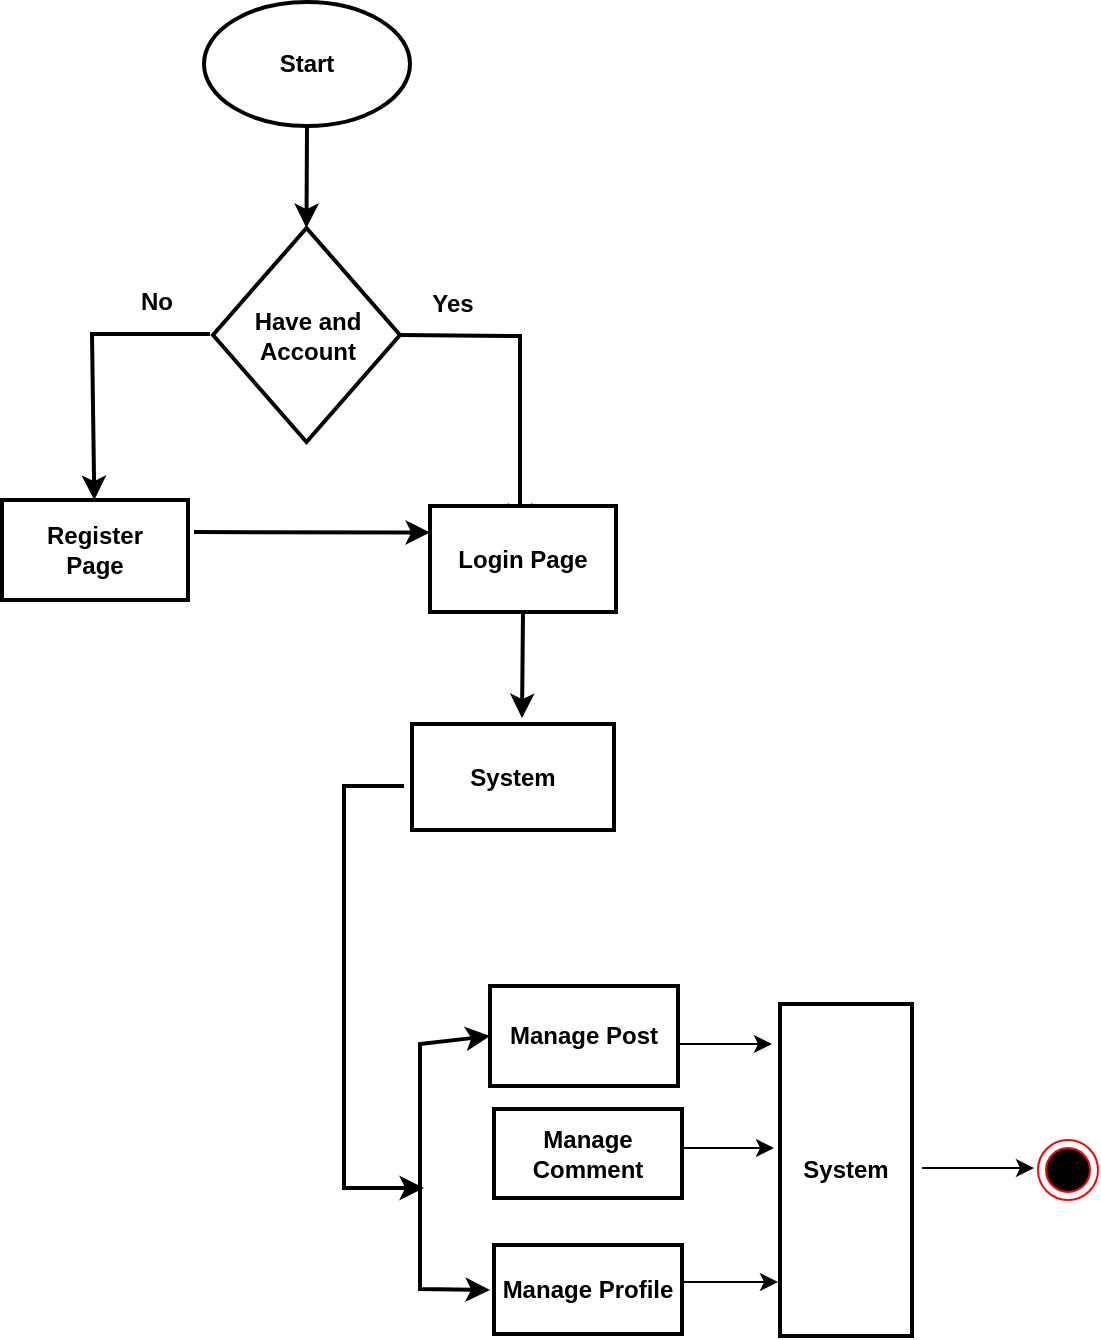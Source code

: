<mxfile version="21.6.9" type="device">
  <diagram name="Page-1" id="SS9usnpKeBxcwt28HRz8">
    <mxGraphModel dx="1578" dy="732" grid="0" gridSize="1" guides="1" tooltips="1" connect="1" arrows="1" fold="1" page="0" pageScale="1" pageWidth="827" pageHeight="1169" math="0" shadow="0">
      <root>
        <mxCell id="0" />
        <mxCell id="1" parent="0" />
        <mxCell id="VhMTnD6a8nUod0TWRN0Y-1" value="Start" style="ellipse;whiteSpace=wrap;html=1;fontStyle=1;strokeWidth=2;" parent="1" vertex="1">
          <mxGeometry x="180" y="270" width="103" height="62" as="geometry" />
        </mxCell>
        <mxCell id="VhMTnD6a8nUod0TWRN0Y-4" value="Have and Account" style="rhombus;whiteSpace=wrap;html=1;fontStyle=1;strokeWidth=2;" parent="1" vertex="1">
          <mxGeometry x="184.5" y="383" width="93.5" height="107" as="geometry" />
        </mxCell>
        <mxCell id="VhMTnD6a8nUod0TWRN0Y-5" value="" style="endArrow=classic;html=1;rounded=0;exitX=0.5;exitY=1;exitDx=0;exitDy=0;entryX=0.5;entryY=0;entryDx=0;entryDy=0;fontStyle=1;strokeWidth=2;" parent="1" source="VhMTnD6a8nUod0TWRN0Y-1" target="VhMTnD6a8nUod0TWRN0Y-4" edge="1">
          <mxGeometry width="50" height="50" relative="1" as="geometry">
            <mxPoint x="322" y="561" as="sourcePoint" />
            <mxPoint x="372" y="511" as="targetPoint" />
          </mxGeometry>
        </mxCell>
        <mxCell id="VhMTnD6a8nUod0TWRN0Y-6" value="" style="endArrow=classic;html=1;rounded=0;fontStyle=1;strokeWidth=2;" parent="1" target="VhMTnD6a8nUod0TWRN0Y-10" edge="1">
          <mxGeometry width="50" height="50" relative="1" as="geometry">
            <mxPoint x="183" y="436" as="sourcePoint" />
            <mxPoint x="124" y="509" as="targetPoint" />
            <Array as="points">
              <mxPoint x="124" y="436" />
            </Array>
          </mxGeometry>
        </mxCell>
        <mxCell id="VhMTnD6a8nUod0TWRN0Y-7" value="No" style="text;html=1;align=center;verticalAlign=middle;resizable=0;points=[];autosize=1;strokeColor=none;fillColor=none;fontStyle=1;strokeWidth=2;" parent="1" vertex="1">
          <mxGeometry x="139" y="407" width="34" height="26" as="geometry" />
        </mxCell>
        <mxCell id="VhMTnD6a8nUod0TWRN0Y-8" value="" style="endArrow=classic;html=1;rounded=0;exitX=1;exitY=0.5;exitDx=0;exitDy=0;fontStyle=1;strokeWidth=2;" parent="1" source="VhMTnD6a8nUod0TWRN0Y-4" edge="1">
          <mxGeometry width="50" height="50" relative="1" as="geometry">
            <mxPoint x="326" y="416" as="sourcePoint" />
            <mxPoint x="338" y="533" as="targetPoint" />
            <Array as="points">
              <mxPoint x="338" y="437" />
            </Array>
          </mxGeometry>
        </mxCell>
        <mxCell id="VhMTnD6a8nUod0TWRN0Y-9" value="Yes" style="text;html=1;align=center;verticalAlign=middle;resizable=0;points=[];autosize=1;strokeColor=none;fillColor=none;fontStyle=1;strokeWidth=2;" parent="1" vertex="1">
          <mxGeometry x="284" y="408" width="39" height="26" as="geometry" />
        </mxCell>
        <mxCell id="VhMTnD6a8nUod0TWRN0Y-10" value="Register&lt;br&gt;Page" style="rounded=0;whiteSpace=wrap;html=1;fontStyle=1;strokeWidth=2;" parent="1" vertex="1">
          <mxGeometry x="79" y="519" width="93" height="50" as="geometry" />
        </mxCell>
        <mxCell id="VhMTnD6a8nUod0TWRN0Y-11" value="Login Page" style="rounded=0;whiteSpace=wrap;html=1;fontStyle=1;strokeWidth=2;" parent="1" vertex="1">
          <mxGeometry x="293" y="522" width="93" height="53" as="geometry" />
        </mxCell>
        <mxCell id="VhMTnD6a8nUod0TWRN0Y-12" value="" style="endArrow=classic;html=1;rounded=0;entryX=0;entryY=0.25;entryDx=0;entryDy=0;fontStyle=1;strokeWidth=2;" parent="1" target="VhMTnD6a8nUod0TWRN0Y-11" edge="1">
          <mxGeometry width="50" height="50" relative="1" as="geometry">
            <mxPoint x="175" y="535" as="sourcePoint" />
            <mxPoint x="294" y="549" as="targetPoint" />
          </mxGeometry>
        </mxCell>
        <mxCell id="VhMTnD6a8nUod0TWRN0Y-15" value="" style="endArrow=classic;html=1;rounded=0;entryX=0.5;entryY=0;entryDx=0;entryDy=0;exitX=0.5;exitY=1;exitDx=0;exitDy=0;fontStyle=1;strokeWidth=2;" parent="1" source="VhMTnD6a8nUod0TWRN0Y-11" edge="1">
          <mxGeometry width="50" height="50" relative="1" as="geometry">
            <mxPoint x="322" y="545" as="sourcePoint" />
            <mxPoint x="339.0" y="628.0" as="targetPoint" />
          </mxGeometry>
        </mxCell>
        <mxCell id="VhMTnD6a8nUod0TWRN0Y-17" value="System" style="rounded=0;whiteSpace=wrap;html=1;fontStyle=1;strokeWidth=2;" parent="1" vertex="1">
          <mxGeometry x="284" y="631" width="101" height="53" as="geometry" />
        </mxCell>
        <mxCell id="VhMTnD6a8nUod0TWRN0Y-18" value="" style="endArrow=classic;startArrow=classic;html=1;rounded=0;fontStyle=1;strokeWidth=2;entryX=0;entryY=0.5;entryDx=0;entryDy=0;" parent="1" target="VhMTnD6a8nUod0TWRN0Y-19" edge="1">
          <mxGeometry width="50" height="50" relative="1" as="geometry">
            <mxPoint x="323" y="914" as="sourcePoint" />
            <mxPoint x="327" y="795" as="targetPoint" />
            <Array as="points">
              <mxPoint x="288" y="913.5" />
              <mxPoint x="288" y="791" />
            </Array>
          </mxGeometry>
        </mxCell>
        <mxCell id="VhMTnD6a8nUod0TWRN0Y-19" value="Manage Post" style="rounded=0;whiteSpace=wrap;html=1;fontStyle=1;strokeWidth=2;" parent="1" vertex="1">
          <mxGeometry x="323" y="762" width="94" height="50" as="geometry" />
        </mxCell>
        <mxCell id="VhMTnD6a8nUod0TWRN0Y-20" value="Manage Comment" style="rounded=0;whiteSpace=wrap;html=1;fontStyle=1;strokeWidth=2;" parent="1" vertex="1">
          <mxGeometry x="325" y="823.5" width="94" height="44.5" as="geometry" />
        </mxCell>
        <mxCell id="VhMTnD6a8nUod0TWRN0Y-21" value="Manage Profile" style="rounded=0;whiteSpace=wrap;html=1;fontStyle=1;strokeWidth=2;" parent="1" vertex="1">
          <mxGeometry x="325" y="891.5" width="94" height="44.5" as="geometry" />
        </mxCell>
        <mxCell id="VhMTnD6a8nUod0TWRN0Y-23" value="" style="endArrow=classic;html=1;rounded=0;fontStyle=1;strokeWidth=2;" parent="1" edge="1">
          <mxGeometry width="50" height="50" relative="1" as="geometry">
            <mxPoint x="280" y="662" as="sourcePoint" />
            <mxPoint x="290" y="863" as="targetPoint" />
            <Array as="points">
              <mxPoint x="250" y="662" />
              <mxPoint x="250" y="863" />
            </Array>
          </mxGeometry>
        </mxCell>
        <mxCell id="FcL0OSpXBGixALuShktT-2" value="System" style="rounded=0;whiteSpace=wrap;html=1;fontStyle=1;strokeWidth=2;" vertex="1" parent="1">
          <mxGeometry x="468" y="771" width="66" height="166" as="geometry" />
        </mxCell>
        <mxCell id="FcL0OSpXBGixALuShktT-3" value="" style="endArrow=classic;html=1;rounded=0;" edge="1" parent="1">
          <mxGeometry width="50" height="50" relative="1" as="geometry">
            <mxPoint x="417" y="791" as="sourcePoint" />
            <mxPoint x="464" y="791" as="targetPoint" />
          </mxGeometry>
        </mxCell>
        <mxCell id="FcL0OSpXBGixALuShktT-4" value="" style="endArrow=classic;html=1;rounded=0;" edge="1" parent="1">
          <mxGeometry width="50" height="50" relative="1" as="geometry">
            <mxPoint x="418" y="843" as="sourcePoint" />
            <mxPoint x="465" y="843" as="targetPoint" />
          </mxGeometry>
        </mxCell>
        <mxCell id="FcL0OSpXBGixALuShktT-5" value="" style="endArrow=classic;html=1;rounded=0;" edge="1" parent="1">
          <mxGeometry width="50" height="50" relative="1" as="geometry">
            <mxPoint x="420" y="910" as="sourcePoint" />
            <mxPoint x="467" y="910" as="targetPoint" />
          </mxGeometry>
        </mxCell>
        <mxCell id="FcL0OSpXBGixALuShktT-6" value="" style="endArrow=classic;html=1;rounded=0;" edge="1" parent="1">
          <mxGeometry width="50" height="50" relative="1" as="geometry">
            <mxPoint x="539" y="853" as="sourcePoint" />
            <mxPoint x="595" y="853" as="targetPoint" />
          </mxGeometry>
        </mxCell>
        <mxCell id="FcL0OSpXBGixALuShktT-7" value="" style="ellipse;html=1;shape=endState;fillColor=#000000;strokeColor=#ff0000;" vertex="1" parent="1">
          <mxGeometry x="597" y="839" width="30" height="30" as="geometry" />
        </mxCell>
      </root>
    </mxGraphModel>
  </diagram>
</mxfile>
